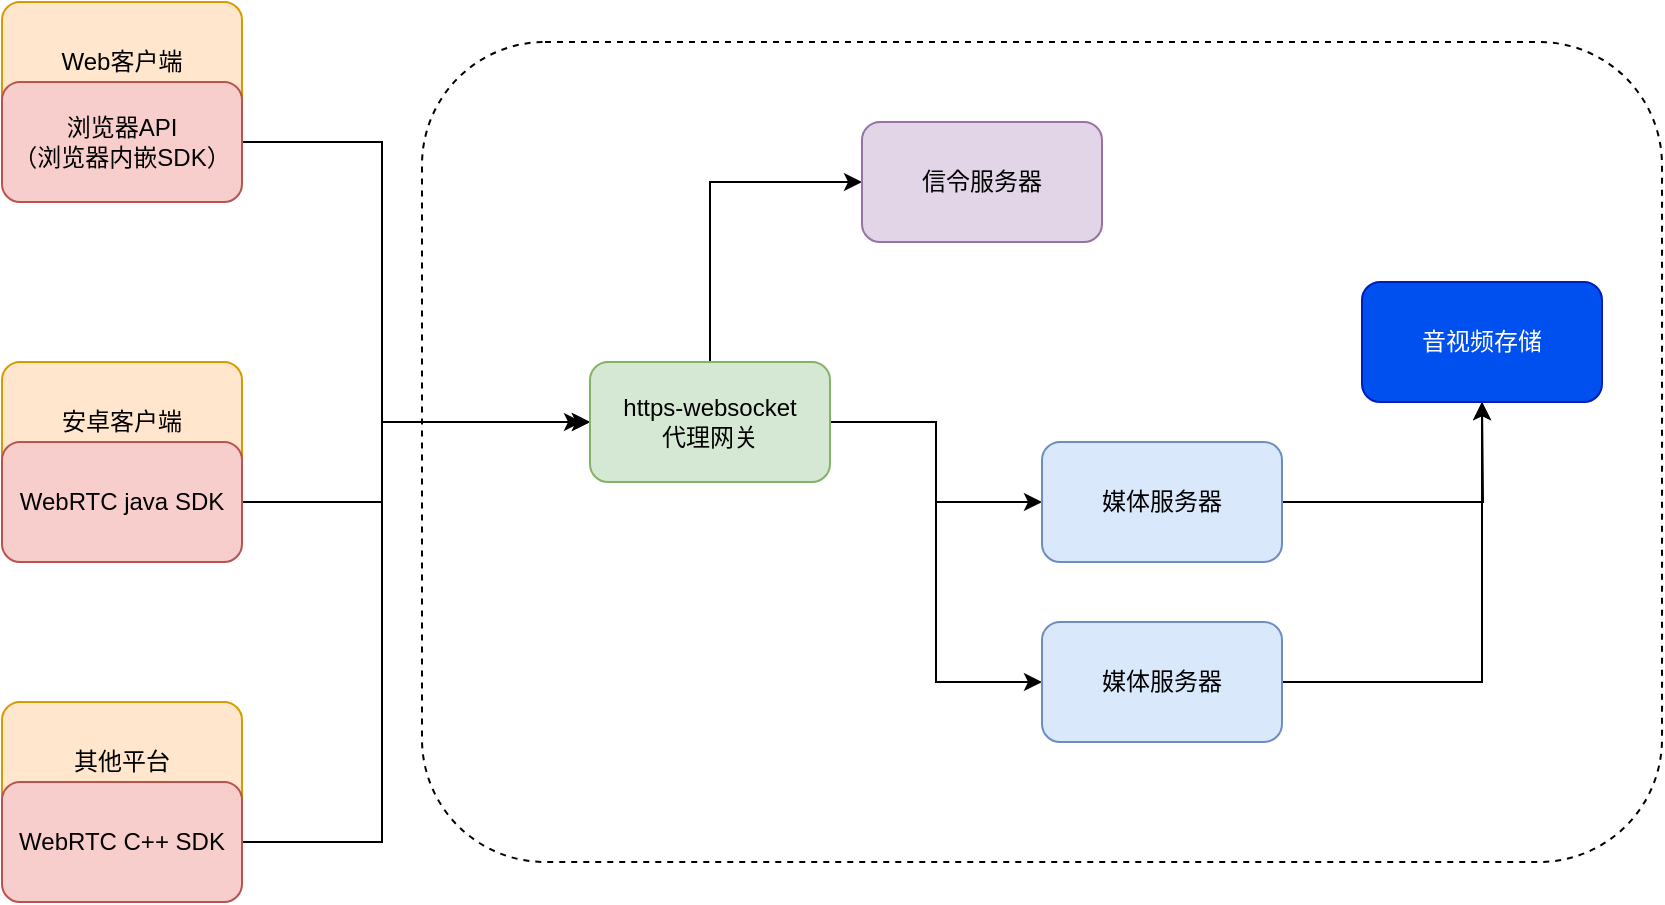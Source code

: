 <mxfile version="16.0.0" type="device"><diagram id="xHYpjbrDKqUOZtITYD1-" name="第 1 页"><mxGraphModel dx="982" dy="525" grid="1" gridSize="10" guides="1" tooltips="1" connect="1" arrows="1" fold="1" page="1" pageScale="1" pageWidth="827" pageHeight="1169" math="0" shadow="0"><root><mxCell id="0"/><mxCell id="1" parent="0"/><mxCell id="XVUSwn8OqExExhpzniW9-1" value="Web客户端" style="rounded=1;whiteSpace=wrap;html=1;fillColor=#ffe6cc;strokeColor=#d79b00;" vertex="1" parent="1"><mxGeometry x="60" y="90" width="120" height="60" as="geometry"/></mxCell><mxCell id="XVUSwn8OqExExhpzniW9-2" value="" style="rounded=1;whiteSpace=wrap;html=1;dashed=1;" vertex="1" parent="1"><mxGeometry x="270" y="110" width="620" height="410" as="geometry"/></mxCell><mxCell id="XVUSwn8OqExExhpzniW9-3" value="安卓客户端" style="rounded=1;whiteSpace=wrap;html=1;fillColor=#ffe6cc;strokeColor=#d79b00;" vertex="1" parent="1"><mxGeometry x="60" y="270" width="120" height="60" as="geometry"/></mxCell><mxCell id="XVUSwn8OqExExhpzniW9-18" style="edgeStyle=orthogonalEdgeStyle;rounded=0;orthogonalLoop=1;jettySize=auto;html=1;" edge="1" parent="1" source="XVUSwn8OqExExhpzniW9-4"><mxGeometry relative="1" as="geometry"><mxPoint x="350" y="300" as="targetPoint"/><Array as="points"><mxPoint x="250" y="160"/><mxPoint x="250" y="300"/></Array></mxGeometry></mxCell><mxCell id="XVUSwn8OqExExhpzniW9-4" value="浏览器API&lt;br&gt;（浏览器内嵌SDK）" style="rounded=1;whiteSpace=wrap;html=1;fillColor=#f8cecc;strokeColor=#b85450;" vertex="1" parent="1"><mxGeometry x="60" y="130" width="120" height="60" as="geometry"/></mxCell><mxCell id="XVUSwn8OqExExhpzniW9-17" style="edgeStyle=orthogonalEdgeStyle;rounded=0;orthogonalLoop=1;jettySize=auto;html=1;entryX=0;entryY=0.5;entryDx=0;entryDy=0;" edge="1" parent="1" source="XVUSwn8OqExExhpzniW9-6" target="XVUSwn8OqExExhpzniW9-9"><mxGeometry relative="1" as="geometry"><Array as="points"><mxPoint x="250" y="340"/><mxPoint x="250" y="300"/></Array></mxGeometry></mxCell><mxCell id="XVUSwn8OqExExhpzniW9-6" value="WebRTC java SDK" style="rounded=1;whiteSpace=wrap;html=1;fillColor=#f8cecc;strokeColor=#b85450;" vertex="1" parent="1"><mxGeometry x="60" y="310" width="120" height="60" as="geometry"/></mxCell><mxCell id="XVUSwn8OqExExhpzniW9-7" value="其他平台" style="rounded=1;whiteSpace=wrap;html=1;fillColor=#ffe6cc;strokeColor=#d79b00;" vertex="1" parent="1"><mxGeometry x="60" y="440" width="120" height="60" as="geometry"/></mxCell><mxCell id="XVUSwn8OqExExhpzniW9-19" style="edgeStyle=orthogonalEdgeStyle;rounded=0;orthogonalLoop=1;jettySize=auto;html=1;entryX=0;entryY=0.5;entryDx=0;entryDy=0;" edge="1" parent="1" source="XVUSwn8OqExExhpzniW9-8" target="XVUSwn8OqExExhpzniW9-9"><mxGeometry relative="1" as="geometry"><Array as="points"><mxPoint x="250" y="510"/><mxPoint x="250" y="300"/></Array></mxGeometry></mxCell><mxCell id="XVUSwn8OqExExhpzniW9-8" value="WebRTC C++ SDK" style="rounded=1;whiteSpace=wrap;html=1;fillColor=#f8cecc;strokeColor=#b85450;" vertex="1" parent="1"><mxGeometry x="60" y="480" width="120" height="60" as="geometry"/></mxCell><mxCell id="XVUSwn8OqExExhpzniW9-20" style="edgeStyle=orthogonalEdgeStyle;rounded=0;orthogonalLoop=1;jettySize=auto;html=1;entryX=0;entryY=0.5;entryDx=0;entryDy=0;" edge="1" parent="1" source="XVUSwn8OqExExhpzniW9-9" target="XVUSwn8OqExExhpzniW9-10"><mxGeometry relative="1" as="geometry"><Array as="points"><mxPoint x="414" y="180"/></Array></mxGeometry></mxCell><mxCell id="XVUSwn8OqExExhpzniW9-21" style="edgeStyle=orthogonalEdgeStyle;rounded=0;orthogonalLoop=1;jettySize=auto;html=1;entryX=0;entryY=0.5;entryDx=0;entryDy=0;" edge="1" parent="1" source="XVUSwn8OqExExhpzniW9-9" target="XVUSwn8OqExExhpzniW9-11"><mxGeometry relative="1" as="geometry"/></mxCell><mxCell id="XVUSwn8OqExExhpzniW9-22" style="edgeStyle=orthogonalEdgeStyle;rounded=0;orthogonalLoop=1;jettySize=auto;html=1;entryX=0;entryY=0.5;entryDx=0;entryDy=0;" edge="1" parent="1" source="XVUSwn8OqExExhpzniW9-9" target="XVUSwn8OqExExhpzniW9-12"><mxGeometry relative="1" as="geometry"/></mxCell><mxCell id="XVUSwn8OqExExhpzniW9-9" value="https-websocket&lt;br&gt;代理网关" style="rounded=1;whiteSpace=wrap;html=1;fillColor=#d5e8d4;strokeColor=#82b366;" vertex="1" parent="1"><mxGeometry x="354" y="270" width="120" height="60" as="geometry"/></mxCell><mxCell id="XVUSwn8OqExExhpzniW9-10" value="信令服务器" style="rounded=1;whiteSpace=wrap;html=1;fillColor=#e1d5e7;strokeColor=#9673a6;" vertex="1" parent="1"><mxGeometry x="490" y="150" width="120" height="60" as="geometry"/></mxCell><mxCell id="XVUSwn8OqExExhpzniW9-16" style="edgeStyle=orthogonalEdgeStyle;rounded=0;orthogonalLoop=1;jettySize=auto;html=1;" edge="1" parent="1" source="XVUSwn8OqExExhpzniW9-11"><mxGeometry relative="1" as="geometry"><mxPoint x="800" y="290" as="targetPoint"/></mxGeometry></mxCell><mxCell id="XVUSwn8OqExExhpzniW9-11" value="媒体服务器" style="rounded=1;whiteSpace=wrap;html=1;fillColor=#dae8fc;strokeColor=#6c8ebf;" vertex="1" parent="1"><mxGeometry x="580" y="310" width="120" height="60" as="geometry"/></mxCell><mxCell id="XVUSwn8OqExExhpzniW9-15" style="edgeStyle=orthogonalEdgeStyle;rounded=0;orthogonalLoop=1;jettySize=auto;html=1;entryX=0.5;entryY=1;entryDx=0;entryDy=0;" edge="1" parent="1" source="XVUSwn8OqExExhpzniW9-12" target="XVUSwn8OqExExhpzniW9-13"><mxGeometry relative="1" as="geometry"/></mxCell><mxCell id="XVUSwn8OqExExhpzniW9-12" value="媒体服务器" style="rounded=1;whiteSpace=wrap;html=1;fillColor=#dae8fc;strokeColor=#6c8ebf;" vertex="1" parent="1"><mxGeometry x="580" y="400" width="120" height="60" as="geometry"/></mxCell><mxCell id="XVUSwn8OqExExhpzniW9-13" value="音视频存储" style="rounded=1;whiteSpace=wrap;html=1;fillColor=#0050ef;fontColor=#ffffff;strokeColor=#001DBC;" vertex="1" parent="1"><mxGeometry x="740" y="230" width="120" height="60" as="geometry"/></mxCell></root></mxGraphModel></diagram></mxfile>